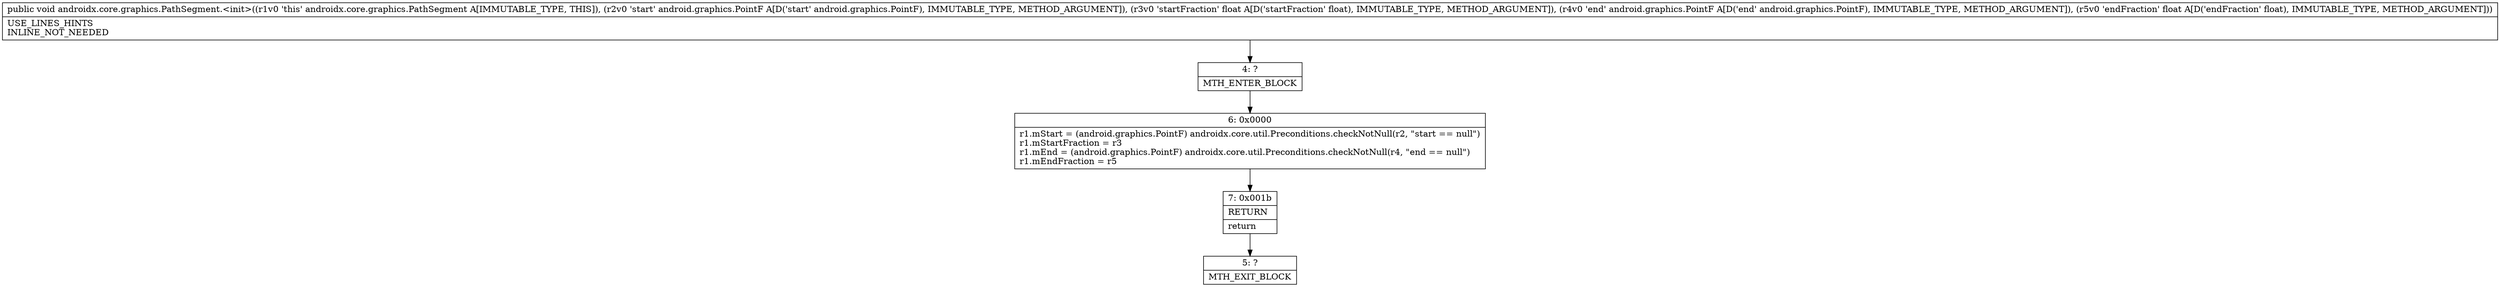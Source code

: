 digraph "CFG forandroidx.core.graphics.PathSegment.\<init\>(Landroid\/graphics\/PointF;FLandroid\/graphics\/PointF;F)V" {
Node_4 [shape=record,label="{4\:\ ?|MTH_ENTER_BLOCK\l}"];
Node_6 [shape=record,label="{6\:\ 0x0000|r1.mStart = (android.graphics.PointF) androidx.core.util.Preconditions.checkNotNull(r2, \"start == null\")\lr1.mStartFraction = r3\lr1.mEnd = (android.graphics.PointF) androidx.core.util.Preconditions.checkNotNull(r4, \"end == null\")\lr1.mEndFraction = r5\l}"];
Node_7 [shape=record,label="{7\:\ 0x001b|RETURN\l|return\l}"];
Node_5 [shape=record,label="{5\:\ ?|MTH_EXIT_BLOCK\l}"];
MethodNode[shape=record,label="{public void androidx.core.graphics.PathSegment.\<init\>((r1v0 'this' androidx.core.graphics.PathSegment A[IMMUTABLE_TYPE, THIS]), (r2v0 'start' android.graphics.PointF A[D('start' android.graphics.PointF), IMMUTABLE_TYPE, METHOD_ARGUMENT]), (r3v0 'startFraction' float A[D('startFraction' float), IMMUTABLE_TYPE, METHOD_ARGUMENT]), (r4v0 'end' android.graphics.PointF A[D('end' android.graphics.PointF), IMMUTABLE_TYPE, METHOD_ARGUMENT]), (r5v0 'endFraction' float A[D('endFraction' float), IMMUTABLE_TYPE, METHOD_ARGUMENT]))  | USE_LINES_HINTS\lINLINE_NOT_NEEDED\l}"];
MethodNode -> Node_4;Node_4 -> Node_6;
Node_6 -> Node_7;
Node_7 -> Node_5;
}

